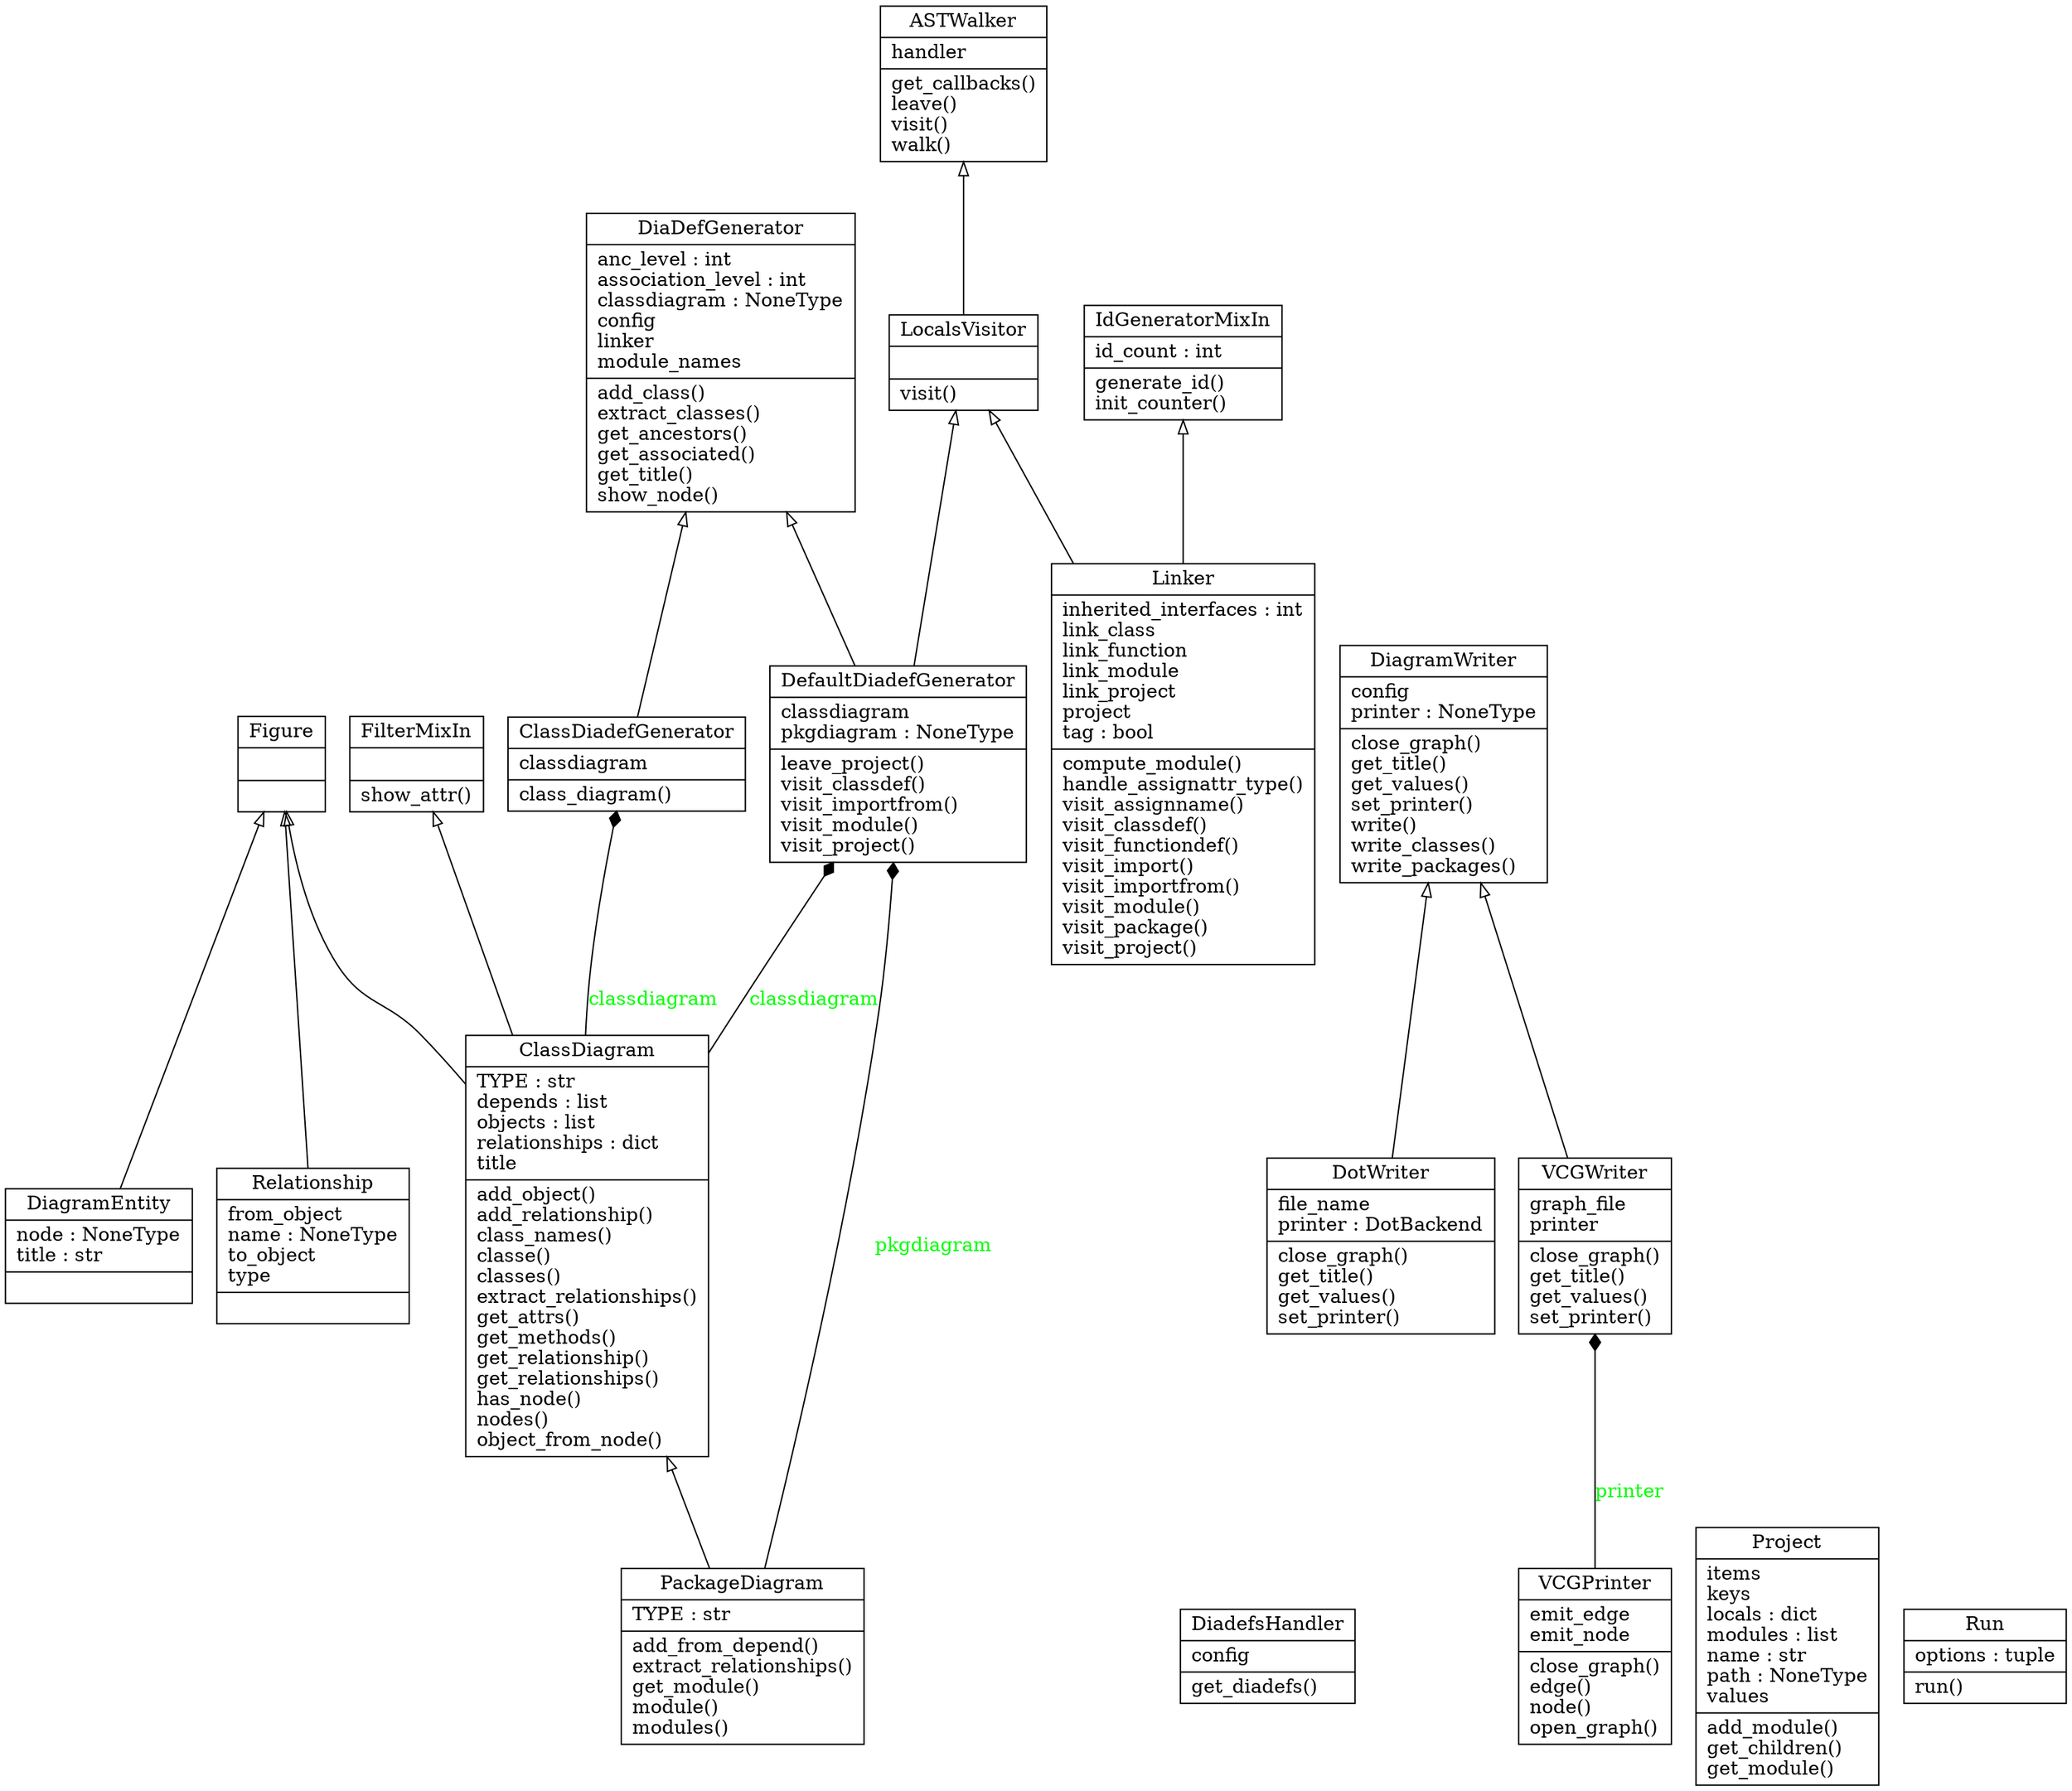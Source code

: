 digraph "classes_Pyreverse" {
charset="utf-8"
rankdir=BT
"0" [label="{ASTWalker|handler\l|get_callbacks()\lleave()\lvisit()\lwalk()\l}", shape="record"];
"1" [label="{ClassDiadefGenerator|classdiagram\l|class_diagram()\l}", shape="record"];
"2" [label="{ClassDiagram|TYPE : str\ldepends : list\lobjects : list\lrelationships : dict\ltitle\l|add_object()\ladd_relationship()\lclass_names()\lclasse()\lclasses()\lextract_relationships()\lget_attrs()\lget_methods()\lget_relationship()\lget_relationships()\lhas_node()\lnodes()\lobject_from_node()\l}", shape="record"];
"3" [label="{DefaultDiadefGenerator|classdiagram\lpkgdiagram : NoneType\l|leave_project()\lvisit_classdef()\lvisit_importfrom()\lvisit_module()\lvisit_project()\l}", shape="record"];
"4" [label="{DiaDefGenerator|anc_level : int\lassociation_level : int\lclassdiagram : NoneType\lconfig\llinker\lmodule_names\l|add_class()\lextract_classes()\lget_ancestors()\lget_associated()\lget_title()\lshow_node()\l}", shape="record"];
"5" [label="{DiadefsHandler|config\l|get_diadefs()\l}", shape="record"];
"6" [label="{DiagramEntity|node : NoneType\ltitle : str\l|}", shape="record"];
"7" [label="{DiagramWriter|config\lprinter : NoneType\l|close_graph()\lget_title()\lget_values()\lset_printer()\lwrite()\lwrite_classes()\lwrite_packages()\l}", shape="record"];
"8" [label="{DotWriter|file_name\lprinter : DotBackend\l|close_graph()\lget_title()\lget_values()\lset_printer()\l}", shape="record"];
"9" [label="{Figure|\l|}", shape="record"];
"10" [label="{FilterMixIn|\l|show_attr()\l}", shape="record"];
"11" [label="{IdGeneratorMixIn|id_count : int\l|generate_id()\linit_counter()\l}", shape="record"];
"12" [label="{Linker|inherited_interfaces : int\llink_class\llink_function\llink_module\llink_project\lproject\ltag : bool\l|compute_module()\lhandle_assignattr_type()\lvisit_assignname()\lvisit_classdef()\lvisit_functiondef()\lvisit_import()\lvisit_importfrom()\lvisit_module()\lvisit_package()\lvisit_project()\l}", shape="record"];
"13" [label="{LocalsVisitor|\l|visit()\l}", shape="record"];
"14" [label="{PackageDiagram|TYPE : str\l|add_from_depend()\lextract_relationships()\lget_module()\lmodule()\lmodules()\l}", shape="record"];
"15" [label="{Project|items\lkeys\llocals : dict\lmodules : list\lname : str\lpath : NoneType\lvalues\l|add_module()\lget_children()\lget_module()\l}", shape="record"];
"16" [label="{Relationship|from_object\lname : NoneType\lto_object\ltype\l|}", shape="record"];
"17" [label="{Run|options : tuple\l|run()\l}", shape="record"];
"18" [label="{VCGPrinter|emit_edge\lemit_node\l|close_graph()\ledge()\lnode()\lopen_graph()\l}", shape="record"];
"19" [label="{VCGWriter|graph_file\lprinter\l|close_graph()\lget_title()\lget_values()\lset_printer()\l}", shape="record"];
"1" -> "4" [arrowhead="empty", arrowtail="none"];
"2" -> "9" [arrowhead="empty", arrowtail="none"];
"2" -> "10" [arrowhead="empty", arrowtail="none"];
"3" -> "4" [arrowhead="empty", arrowtail="none"];
"3" -> "13" [arrowhead="empty", arrowtail="none"];
"6" -> "9" [arrowhead="empty", arrowtail="none"];
"8" -> "7" [arrowhead="empty", arrowtail="none"];
"12" -> "11" [arrowhead="empty", arrowtail="none"];
"12" -> "13" [arrowhead="empty", arrowtail="none"];
"13" -> "0" [arrowhead="empty", arrowtail="none"];
"14" -> "2" [arrowhead="empty", arrowtail="none"];
"16" -> "9" [arrowhead="empty", arrowtail="none"];
"19" -> "7" [arrowhead="empty", arrowtail="none"];
"2" -> "1" [arrowhead="diamond", arrowtail="none", fontcolor="green", label="classdiagram", style="solid"];
"2" -> "3" [arrowhead="diamond", arrowtail="none", fontcolor="green", label="classdiagram", style="solid"];
"14" -> "3" [arrowhead="diamond", arrowtail="none", fontcolor="green", label="pkgdiagram", style="solid"];
"18" -> "19" [arrowhead="diamond", arrowtail="none", fontcolor="green", label="printer", style="solid"];
}
